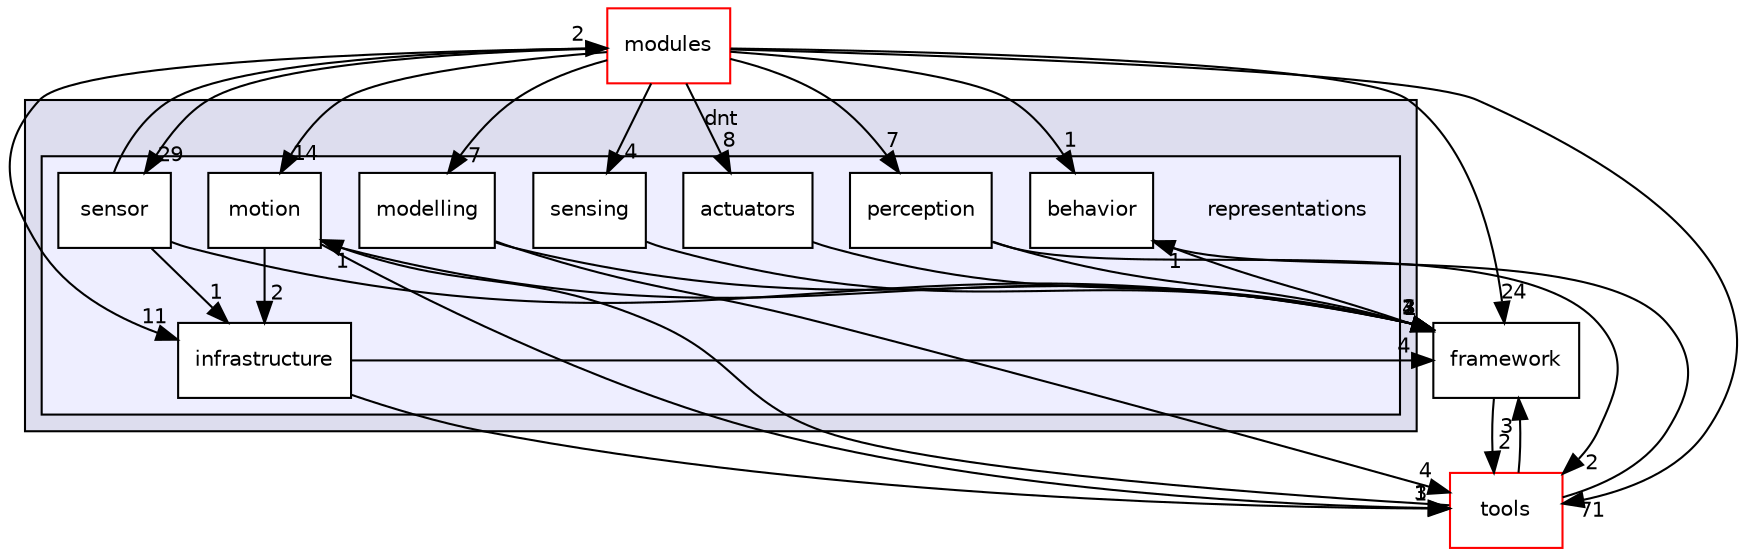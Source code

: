 digraph "source/dnt/representations" {
  compound=true
  node [ fontsize="10", fontname="Helvetica"];
  edge [ labelfontsize="10", labelfontname="Helvetica"];
  subgraph clusterdir_9f21cc5e450a8709b82f92c61a1cfea7 {
    graph [ bgcolor="#ddddee", pencolor="black", label="dnt" fontname="Helvetica", fontsize="10", URL="dir_9f21cc5e450a8709b82f92c61a1cfea7.html"]
  subgraph clusterdir_ffe3ad53f1ced0e013eef8ad4adffcb5 {
    graph [ bgcolor="#eeeeff", pencolor="black", label="" URL="dir_ffe3ad53f1ced0e013eef8ad4adffcb5.html"];
    dir_ffe3ad53f1ced0e013eef8ad4adffcb5 [shape=plaintext label="representations"];
    dir_a2e7302128d6d7c58f297cb70d476889 [shape=box label="actuators" color="black" fillcolor="white" style="filled" URL="dir_a2e7302128d6d7c58f297cb70d476889.html"];
    dir_4f36db36c980b157df9a3731968ec4dc [shape=box label="behavior" color="black" fillcolor="white" style="filled" URL="dir_4f36db36c980b157df9a3731968ec4dc.html"];
    dir_83631d1faa77ce08f0fe00dd6edc6475 [shape=box label="infrastructure" color="black" fillcolor="white" style="filled" URL="dir_83631d1faa77ce08f0fe00dd6edc6475.html"];
    dir_5831ede4e3de7f76988401a15567346a [shape=box label="modelling" color="black" fillcolor="white" style="filled" URL="dir_5831ede4e3de7f76988401a15567346a.html"];
    dir_7c9badef57d0e8c83dc25d2910e39266 [shape=box label="motion" color="black" fillcolor="white" style="filled" URL="dir_7c9badef57d0e8c83dc25d2910e39266.html"];
    dir_0741d2ae1e50254e1dd91f0020bd99a7 [shape=box label="perception" color="black" fillcolor="white" style="filled" URL="dir_0741d2ae1e50254e1dd91f0020bd99a7.html"];
    dir_253db52fe2bcb9a719fbfb0c59dc1d65 [shape=box label="sensing" color="black" fillcolor="white" style="filled" URL="dir_253db52fe2bcb9a719fbfb0c59dc1d65.html"];
    dir_3ddb8e1a78b02d9e726f20acc9ca1e17 [shape=box label="sensor" color="black" fillcolor="white" style="filled" URL="dir_3ddb8e1a78b02d9e726f20acc9ca1e17.html"];
  }
  }
  dir_d108a8a52eeac75b0e597769f03f48e5 [shape=box label="framework" URL="dir_d108a8a52eeac75b0e597769f03f48e5.html"];
  dir_ad53b0f4bec322963e2f3b44cd4ccbea [shape=box label="modules" fillcolor="white" style="filled" color="red" URL="dir_ad53b0f4bec322963e2f3b44cd4ccbea.html"];
  dir_5d0042f909018ce5a6e6ef6ccdf4504c [shape=box label="tools" fillcolor="white" style="filled" color="red" URL="dir_5d0042f909018ce5a6e6ef6ccdf4504c.html"];
  dir_5831ede4e3de7f76988401a15567346a->dir_d108a8a52eeac75b0e597769f03f48e5 [headlabel="3", labeldistance=1.5 headhref="dir_000031_000003.html"];
  dir_5831ede4e3de7f76988401a15567346a->dir_5d0042f909018ce5a6e6ef6ccdf4504c [headlabel="4", labeldistance=1.5 headhref="dir_000031_000037.html"];
  dir_d108a8a52eeac75b0e597769f03f48e5->dir_5d0042f909018ce5a6e6ef6ccdf4504c [headlabel="2", labeldistance=1.5 headhref="dir_000003_000037.html"];
  dir_0741d2ae1e50254e1dd91f0020bd99a7->dir_d108a8a52eeac75b0e597769f03f48e5 [headlabel="3", labeldistance=1.5 headhref="dir_000033_000003.html"];
  dir_0741d2ae1e50254e1dd91f0020bd99a7->dir_5d0042f909018ce5a6e6ef6ccdf4504c [headlabel="2", labeldistance=1.5 headhref="dir_000033_000037.html"];
  dir_3ddb8e1a78b02d9e726f20acc9ca1e17->dir_d108a8a52eeac75b0e597769f03f48e5 [headlabel="7", labeldistance=1.5 headhref="dir_000035_000003.html"];
  dir_3ddb8e1a78b02d9e726f20acc9ca1e17->dir_ad53b0f4bec322963e2f3b44cd4ccbea [headlabel="2", labeldistance=1.5 headhref="dir_000035_000006.html"];
  dir_3ddb8e1a78b02d9e726f20acc9ca1e17->dir_83631d1faa77ce08f0fe00dd6edc6475 [headlabel="1", labeldistance=1.5 headhref="dir_000035_000030.html"];
  dir_7c9badef57d0e8c83dc25d2910e39266->dir_d108a8a52eeac75b0e597769f03f48e5 [headlabel="4", labeldistance=1.5 headhref="dir_000032_000003.html"];
  dir_7c9badef57d0e8c83dc25d2910e39266->dir_5d0042f909018ce5a6e6ef6ccdf4504c [headlabel="3", labeldistance=1.5 headhref="dir_000032_000037.html"];
  dir_7c9badef57d0e8c83dc25d2910e39266->dir_83631d1faa77ce08f0fe00dd6edc6475 [headlabel="2", labeldistance=1.5 headhref="dir_000032_000030.html"];
  dir_4f36db36c980b157df9a3731968ec4dc->dir_d108a8a52eeac75b0e597769f03f48e5 [headlabel="1", labeldistance=1.5 headhref="dir_000029_000003.html"];
  dir_ad53b0f4bec322963e2f3b44cd4ccbea->dir_5831ede4e3de7f76988401a15567346a [headlabel="7", labeldistance=1.5 headhref="dir_000006_000031.html"];
  dir_ad53b0f4bec322963e2f3b44cd4ccbea->dir_d108a8a52eeac75b0e597769f03f48e5 [headlabel="24", labeldistance=1.5 headhref="dir_000006_000003.html"];
  dir_ad53b0f4bec322963e2f3b44cd4ccbea->dir_0741d2ae1e50254e1dd91f0020bd99a7 [headlabel="7", labeldistance=1.5 headhref="dir_000006_000033.html"];
  dir_ad53b0f4bec322963e2f3b44cd4ccbea->dir_3ddb8e1a78b02d9e726f20acc9ca1e17 [headlabel="29", labeldistance=1.5 headhref="dir_000006_000035.html"];
  dir_ad53b0f4bec322963e2f3b44cd4ccbea->dir_7c9badef57d0e8c83dc25d2910e39266 [headlabel="14", labeldistance=1.5 headhref="dir_000006_000032.html"];
  dir_ad53b0f4bec322963e2f3b44cd4ccbea->dir_4f36db36c980b157df9a3731968ec4dc [headlabel="1", labeldistance=1.5 headhref="dir_000006_000029.html"];
  dir_ad53b0f4bec322963e2f3b44cd4ccbea->dir_5d0042f909018ce5a6e6ef6ccdf4504c [headlabel="71", labeldistance=1.5 headhref="dir_000006_000037.html"];
  dir_ad53b0f4bec322963e2f3b44cd4ccbea->dir_253db52fe2bcb9a719fbfb0c59dc1d65 [headlabel="4", labeldistance=1.5 headhref="dir_000006_000034.html"];
  dir_ad53b0f4bec322963e2f3b44cd4ccbea->dir_a2e7302128d6d7c58f297cb70d476889 [headlabel="8", labeldistance=1.5 headhref="dir_000006_000028.html"];
  dir_ad53b0f4bec322963e2f3b44cd4ccbea->dir_83631d1faa77ce08f0fe00dd6edc6475 [headlabel="11", labeldistance=1.5 headhref="dir_000006_000030.html"];
  dir_5d0042f909018ce5a6e6ef6ccdf4504c->dir_d108a8a52eeac75b0e597769f03f48e5 [headlabel="3", labeldistance=1.5 headhref="dir_000037_000003.html"];
  dir_5d0042f909018ce5a6e6ef6ccdf4504c->dir_7c9badef57d0e8c83dc25d2910e39266 [headlabel="1", labeldistance=1.5 headhref="dir_000037_000032.html"];
  dir_5d0042f909018ce5a6e6ef6ccdf4504c->dir_4f36db36c980b157df9a3731968ec4dc [headlabel="1", labeldistance=1.5 headhref="dir_000037_000029.html"];
  dir_253db52fe2bcb9a719fbfb0c59dc1d65->dir_d108a8a52eeac75b0e597769f03f48e5 [headlabel="2", labeldistance=1.5 headhref="dir_000034_000003.html"];
  dir_a2e7302128d6d7c58f297cb70d476889->dir_d108a8a52eeac75b0e597769f03f48e5 [headlabel="3", labeldistance=1.5 headhref="dir_000028_000003.html"];
  dir_83631d1faa77ce08f0fe00dd6edc6475->dir_d108a8a52eeac75b0e597769f03f48e5 [headlabel="4", labeldistance=1.5 headhref="dir_000030_000003.html"];
  dir_83631d1faa77ce08f0fe00dd6edc6475->dir_5d0042f909018ce5a6e6ef6ccdf4504c [headlabel="1", labeldistance=1.5 headhref="dir_000030_000037.html"];
}
